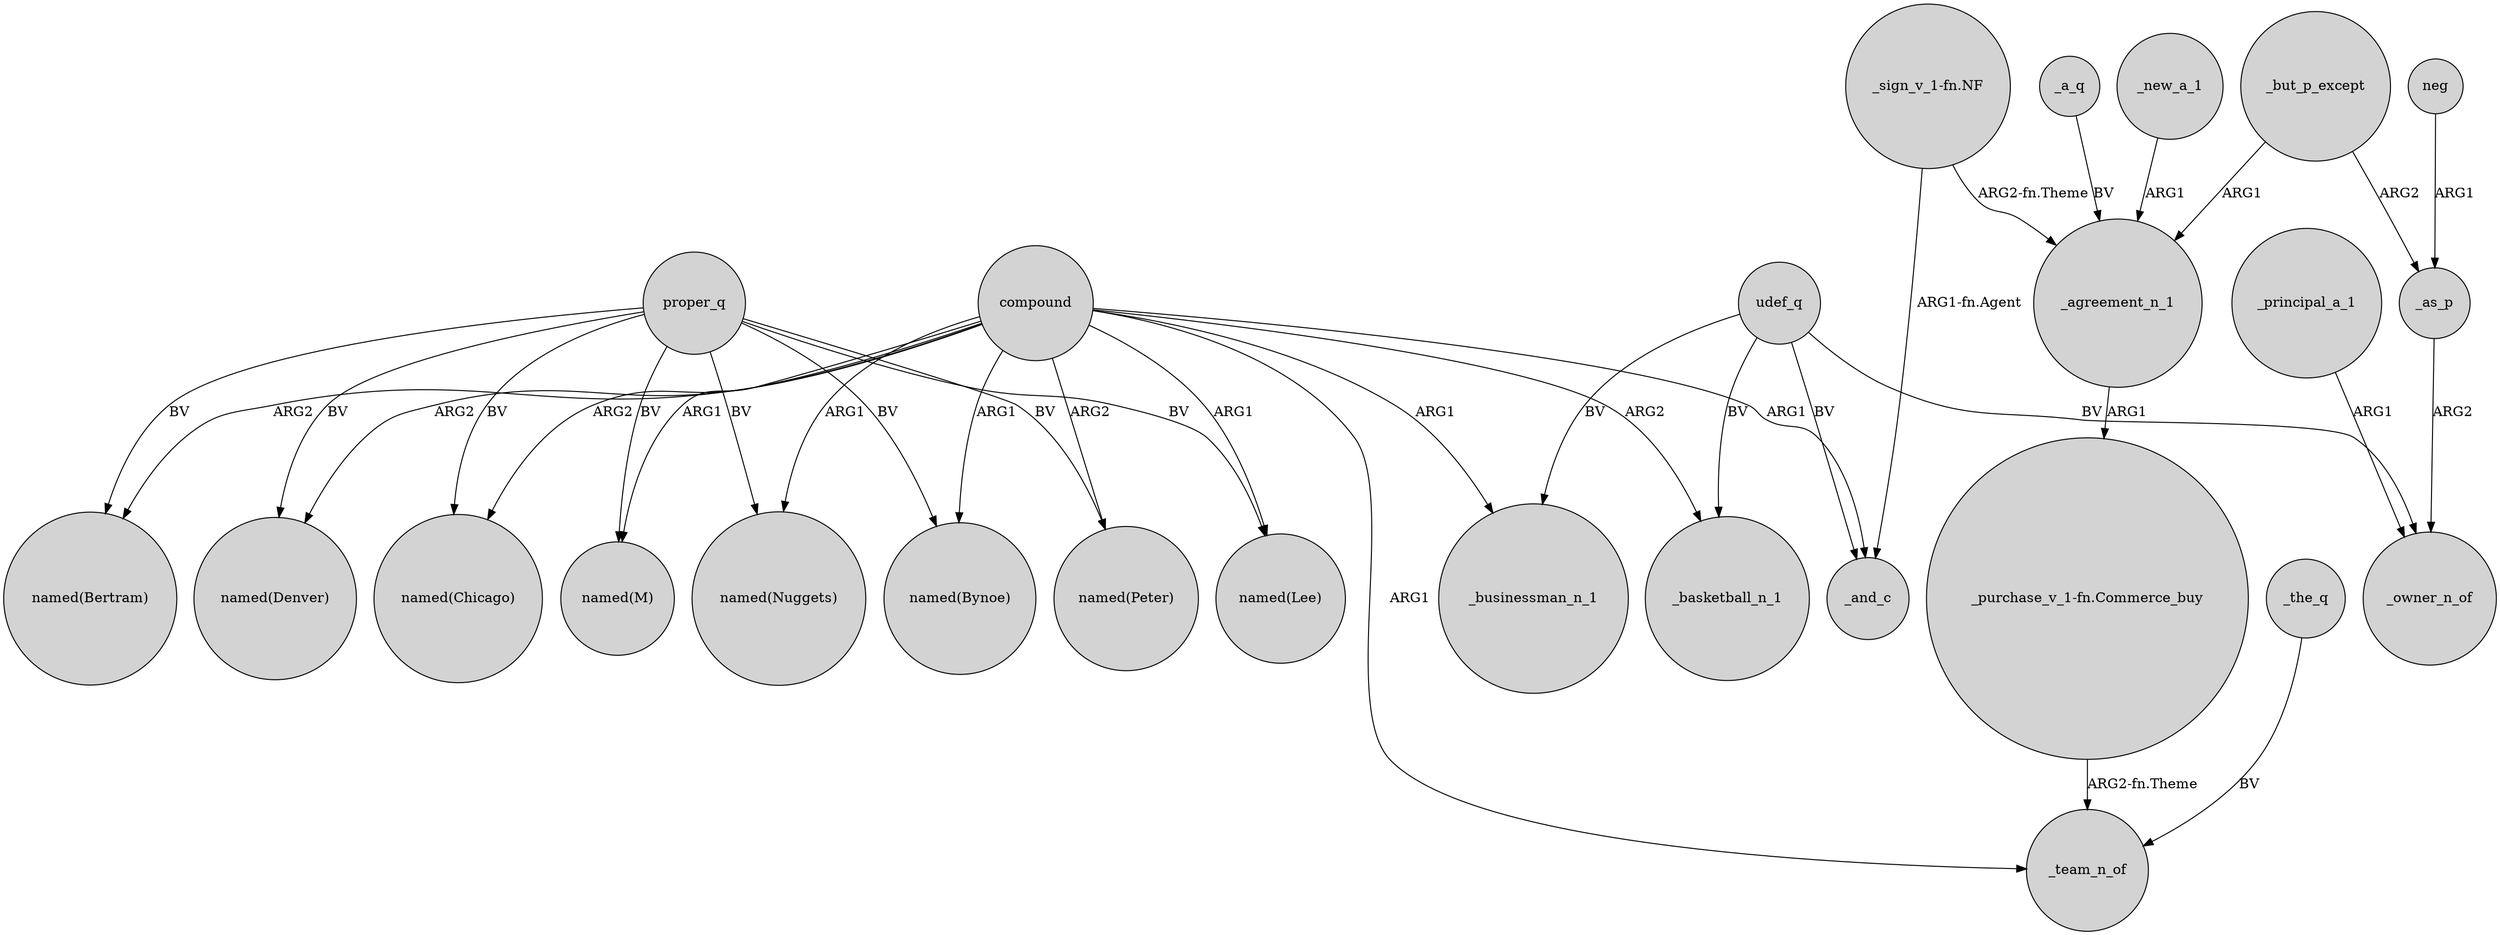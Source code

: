 digraph {
	node [shape=circle style=filled]
	proper_q -> "named(Denver)" [label=BV]
	"_sign_v_1-fn.NF" -> _and_c [label="ARG1-fn.Agent"]
	proper_q -> "named(Bertram)" [label=BV]
	_principal_a_1 -> _owner_n_of [label=ARG1]
	compound -> _team_n_of [label=ARG1]
	udef_q -> _businessman_n_1 [label=BV]
	proper_q -> "named(Lee)" [label=BV]
	_agreement_n_1 -> "_purchase_v_1-fn.Commerce_buy" [label=ARG1]
	"_sign_v_1-fn.NF" -> _agreement_n_1 [label="ARG2-fn.Theme"]
	_but_p_except -> _as_p [label=ARG2]
	compound -> "named(Denver)" [label=ARG2]
	_as_p -> _owner_n_of [label=ARG2]
	compound -> "named(Chicago)" [label=ARG2]
	proper_q -> "named(M)" [label=BV]
	proper_q -> "named(Peter)" [label=BV]
	compound -> "named(Peter)" [label=ARG2]
	compound -> "named(Nuggets)" [label=ARG1]
	compound -> "named(M)" [label=ARG1]
	compound -> _businessman_n_1 [label=ARG1]
	compound -> "named(Bertram)" [label=ARG2]
	_a_q -> _agreement_n_1 [label=BV]
	proper_q -> "named(Nuggets)" [label=BV]
	neg -> _as_p [label=ARG1]
	compound -> _and_c [label=ARG1]
	compound -> "named(Bynoe)" [label=ARG1]
	udef_q -> _basketball_n_1 [label=BV]
	udef_q -> _owner_n_of [label=BV]
	_the_q -> _team_n_of [label=BV]
	_but_p_except -> _agreement_n_1 [label=ARG1]
	"_purchase_v_1-fn.Commerce_buy" -> _team_n_of [label="ARG2-fn.Theme"]
	udef_q -> _and_c [label=BV]
	_new_a_1 -> _agreement_n_1 [label=ARG1]
	proper_q -> "named(Chicago)" [label=BV]
	compound -> "named(Lee)" [label=ARG1]
	compound -> _basketball_n_1 [label=ARG2]
	proper_q -> "named(Bynoe)" [label=BV]
}
